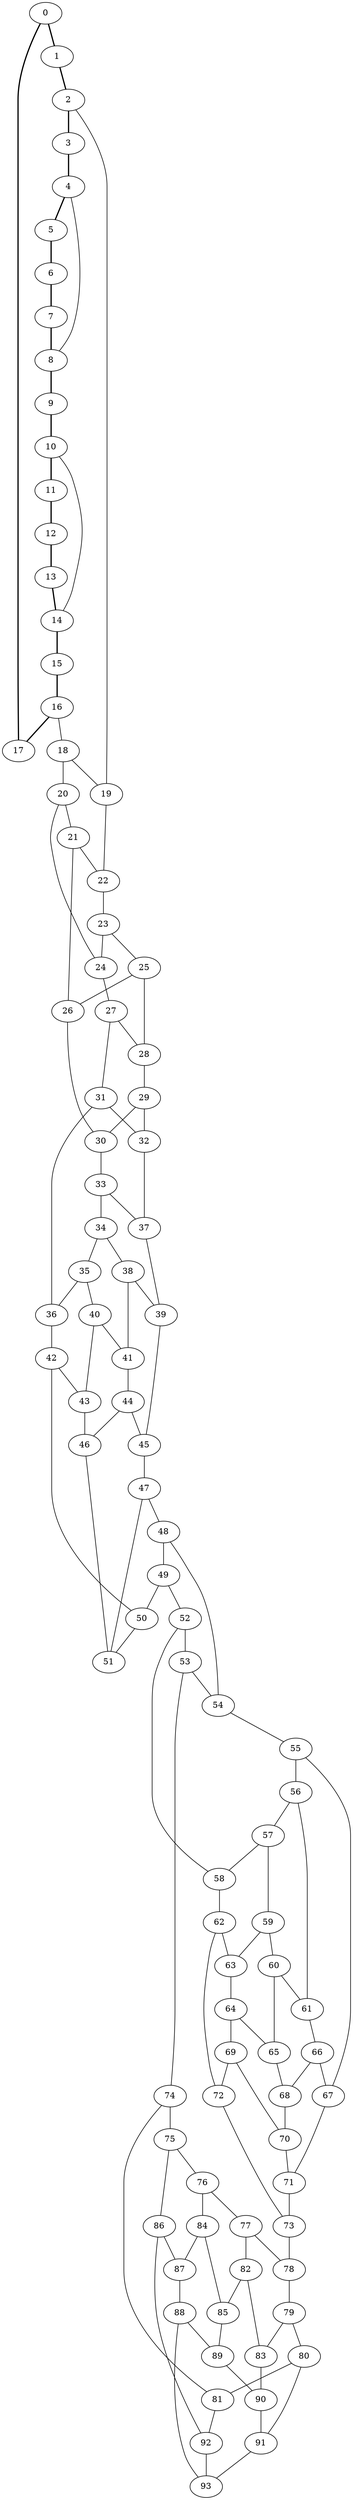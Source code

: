//Inside of this graph isn't 3-connected
graph G {
0 [ pos = " 20.50,0.00!" ];
0 -- 1[style=bold];
0 -- 17[style=bold];
1 [ pos = " 19.26,7.01!" ];
1 -- 2[style=bold];
2 [ pos = " 15.70,13.18!" ];
2 -- 3[style=bold];
2 -- 19;
3 [ pos = " 10.25,17.75!" ];
3 -- 4[style=bold];
4 [ pos = " 3.56,20.19!" ];
4 -- 5[style=bold];
4 -- 8;
5 [ pos = " -3.56,20.19!" ];
5 -- 6[style=bold];
6 [ pos = " -10.25,17.75!" ];
6 -- 7[style=bold];
7 [ pos = " -15.70,13.18!" ];
7 -- 8[style=bold];
8 [ pos = " -19.26,7.01!" ];
8 -- 9[style=bold];
9 [ pos = " -20.50,0.00!" ];
9 -- 10[style=bold];
10 [ pos = " -19.26,-7.01!" ];
10 -- 11[style=bold];
10 -- 14;
11 [ pos = " -15.70,-13.18!" ];
11 -- 12[style=bold];
12 [ pos = " -10.25,-17.75!" ];
12 -- 13[style=bold];
13 [ pos = " -3.56,-20.19!" ];
13 -- 14[style=bold];
14 [ pos = " 3.56,-20.19!" ];
14 -- 15[style=bold];
15 [ pos = " 10.25,-17.75!" ];
15 -- 16[style=bold];
16 [ pos = " 15.70,-13.18!" ];
16 -- 17[style=bold];
16 -- 18;
17 [ pos = " 19.26,-7.01!" ];
18 -- 19;
18 -- 20;
19 -- 22;
20 -- 21;
20 -- 24;
21 -- 22;
21 -- 26;
22 -- 23;
23 -- 24;
23 -- 25;
24 -- 27;
25 -- 26;
25 -- 28;
26 -- 30;
27 -- 28;
27 -- 31;
28 -- 29;
29 -- 30;
29 -- 32;
30 -- 33;
31 -- 32;
31 -- 36;
32 -- 37;
33 -- 34;
33 -- 37;
34 -- 35;
34 -- 38;
35 -- 36;
35 -- 40;
36 -- 42;
37 -- 39;
38 -- 39;
38 -- 41;
39 -- 45;
40 -- 41;
40 -- 43;
41 -- 44;
42 -- 43;
42 -- 50;
43 -- 46;
44 -- 45;
44 -- 46;
45 -- 47;
46 -- 51;
47 -- 48;
47 -- 51;
48 -- 49;
48 -- 54;
49 -- 50;
49 -- 52;
50 -- 51;
52 -- 53;
52 -- 58;
53 -- 54;
53 -- 74;
54 -- 55;
55 -- 56;
55 -- 67;
56 -- 57;
56 -- 61;
57 -- 58;
57 -- 59;
58 -- 62;
59 -- 60;
59 -- 63;
60 -- 61;
60 -- 65;
61 -- 66;
62 -- 63;
62 -- 72;
63 -- 64;
64 -- 65;
64 -- 69;
65 -- 68;
66 -- 67;
66 -- 68;
67 -- 71;
68 -- 70;
69 -- 70;
69 -- 72;
70 -- 71;
71 -- 73;
72 -- 73;
73 -- 78;
74 -- 75;
74 -- 81;
75 -- 76;
75 -- 86;
76 -- 77;
76 -- 84;
77 -- 78;
77 -- 82;
78 -- 79;
79 -- 80;
79 -- 83;
80 -- 81;
80 -- 91;
81 -- 92;
82 -- 83;
82 -- 85;
83 -- 90;
84 -- 85;
84 -- 87;
85 -- 89;
86 -- 87;
86 -- 92;
87 -- 88;
88 -- 89;
88 -- 93;
89 -- 90;
90 -- 91;
91 -- 93;
92 -- 93;
}

